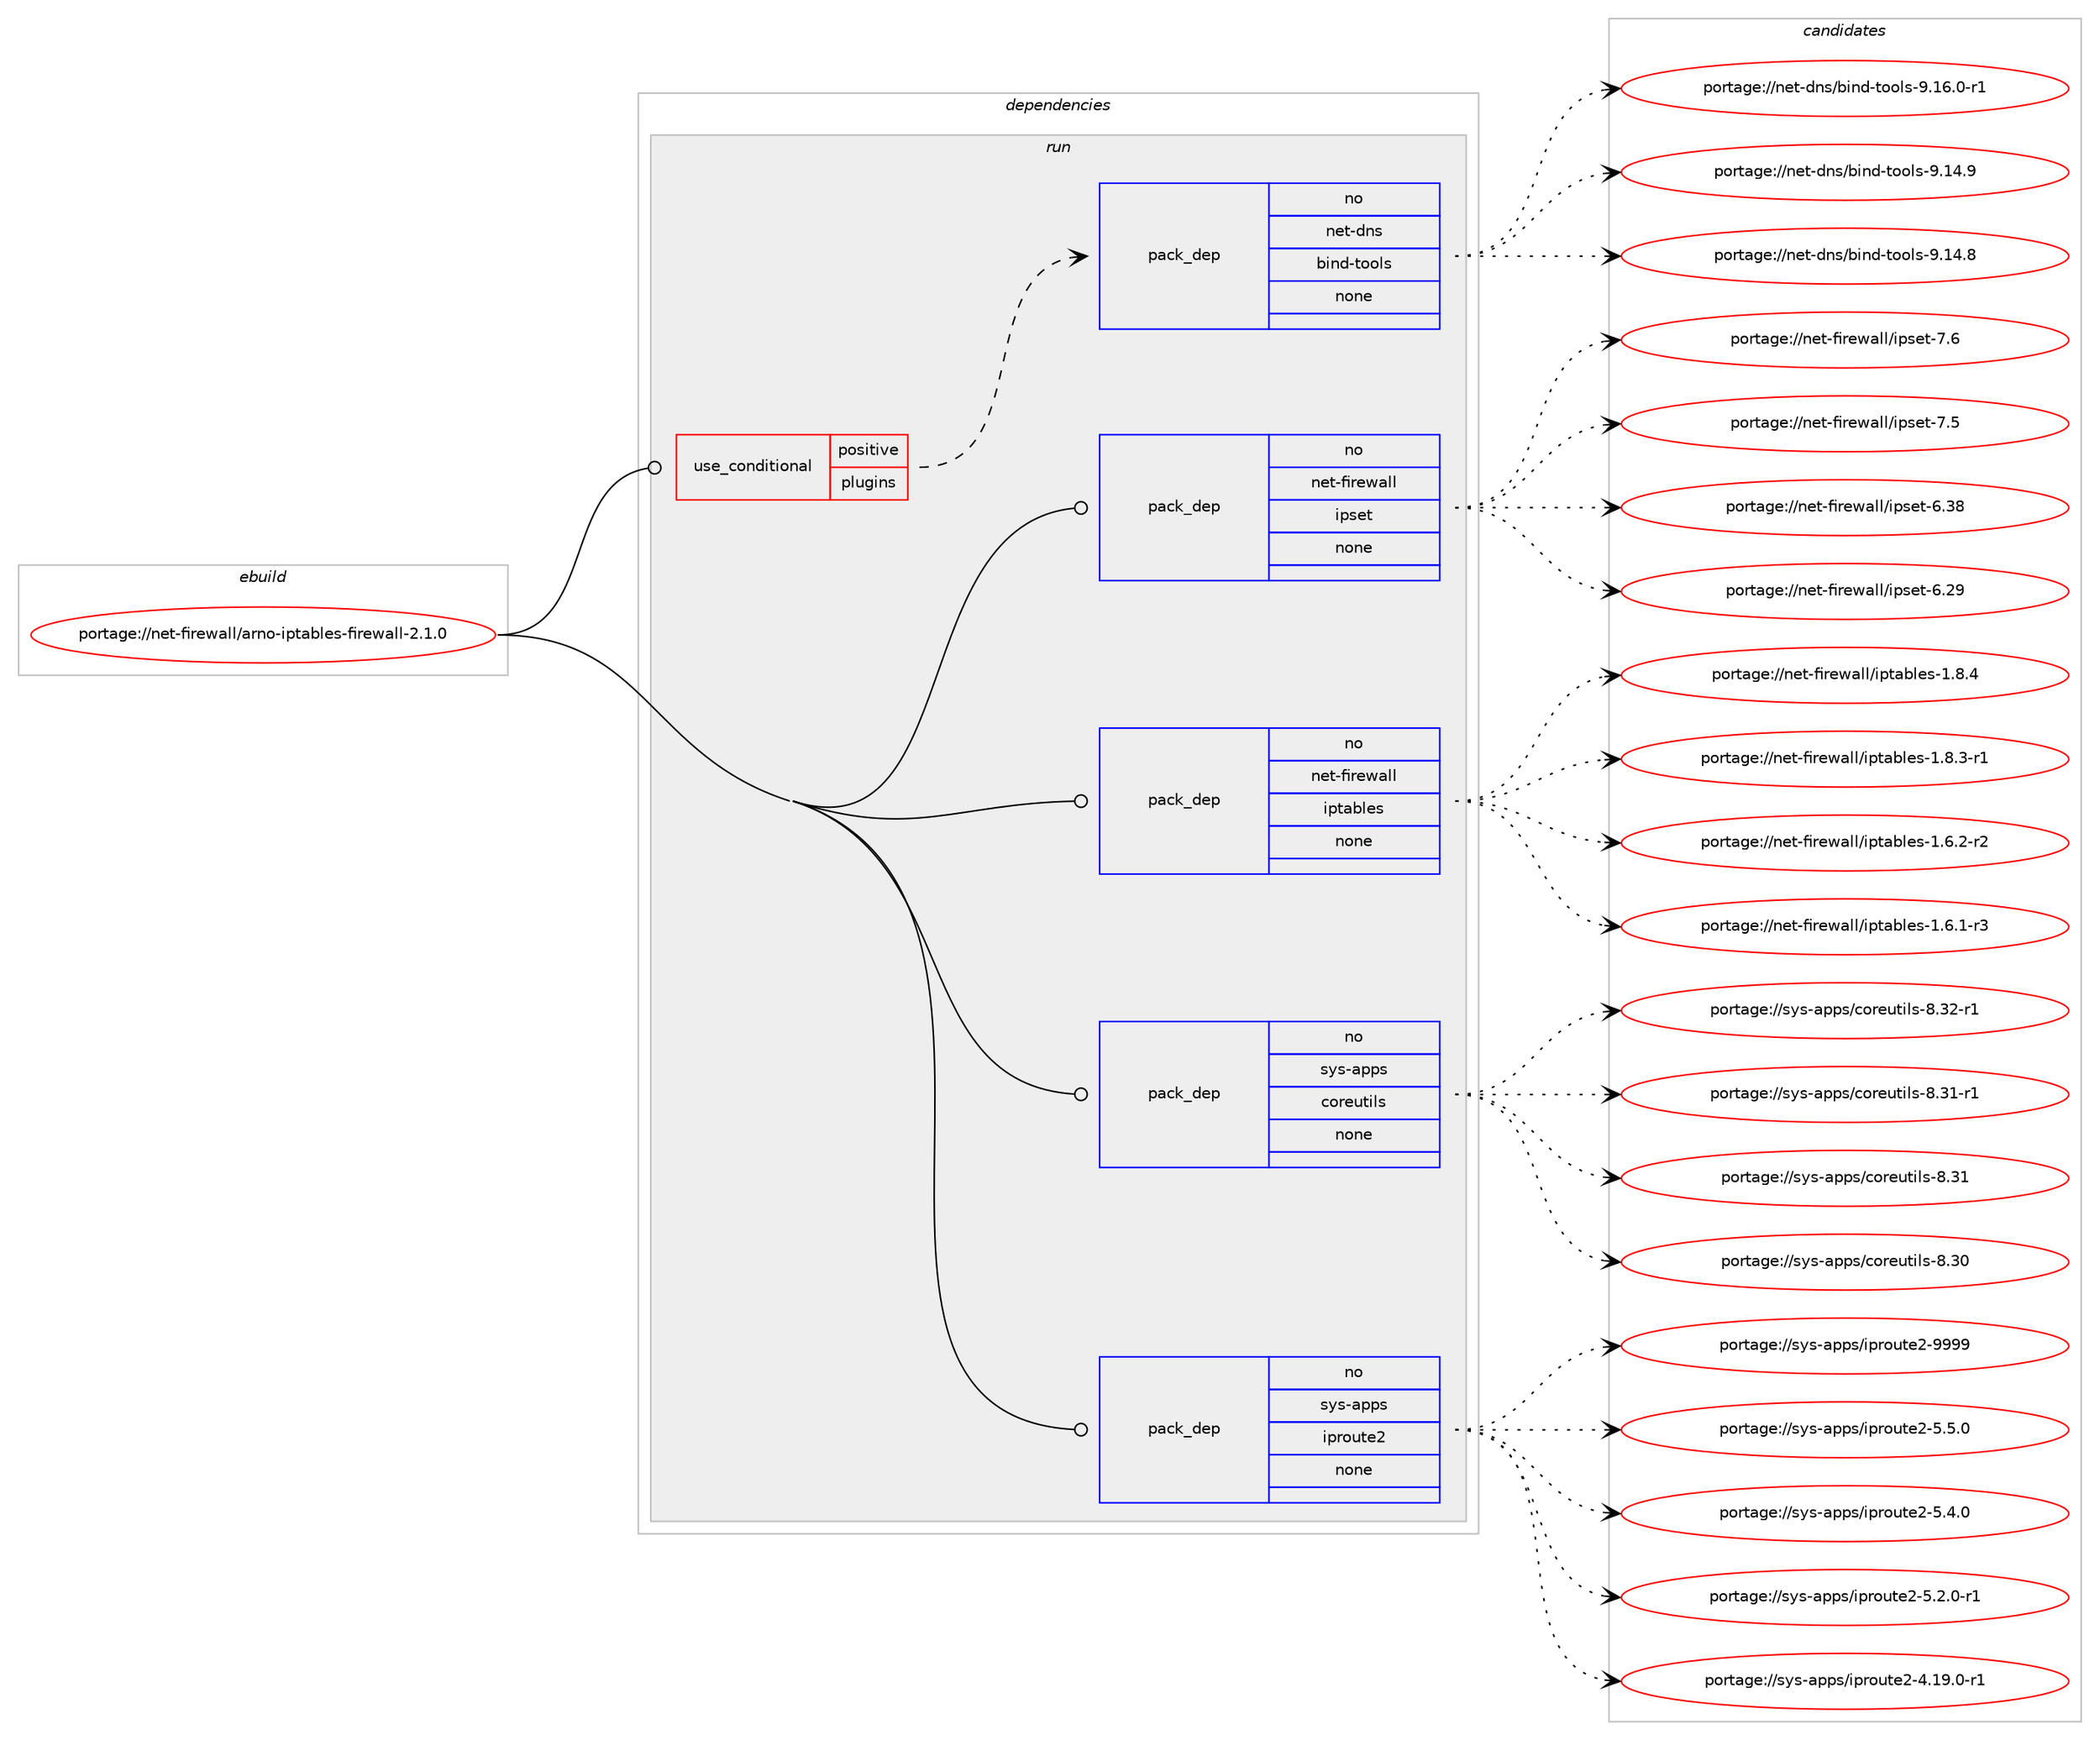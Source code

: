 digraph prolog {

# *************
# Graph options
# *************

newrank=true;
concentrate=true;
compound=true;
graph [rankdir=LR,fontname=Helvetica,fontsize=10,ranksep=1.5];#, ranksep=2.5, nodesep=0.2];
edge  [arrowhead=vee];
node  [fontname=Helvetica,fontsize=10];

# **********
# The ebuild
# **********

subgraph cluster_leftcol {
color=gray;
rank=same;
label=<<i>ebuild</i>>;
id [label="portage://net-firewall/arno-iptables-firewall-2.1.0", color=red, width=4, href="../net-firewall/arno-iptables-firewall-2.1.0.svg"];
}

# ****************
# The dependencies
# ****************

subgraph cluster_midcol {
color=gray;
label=<<i>dependencies</i>>;
subgraph cluster_compile {
fillcolor="#eeeeee";
style=filled;
label=<<i>compile</i>>;
}
subgraph cluster_compileandrun {
fillcolor="#eeeeee";
style=filled;
label=<<i>compile and run</i>>;
}
subgraph cluster_run {
fillcolor="#eeeeee";
style=filled;
label=<<i>run</i>>;
subgraph cond7227 {
dependency39363 [label=<<TABLE BORDER="0" CELLBORDER="1" CELLSPACING="0" CELLPADDING="4"><TR><TD ROWSPAN="3" CELLPADDING="10">use_conditional</TD></TR><TR><TD>positive</TD></TR><TR><TD>plugins</TD></TR></TABLE>>, shape=none, color=red];
subgraph pack31242 {
dependency39364 [label=<<TABLE BORDER="0" CELLBORDER="1" CELLSPACING="0" CELLPADDING="4" WIDTH="220"><TR><TD ROWSPAN="6" CELLPADDING="30">pack_dep</TD></TR><TR><TD WIDTH="110">no</TD></TR><TR><TD>net-dns</TD></TR><TR><TD>bind-tools</TD></TR><TR><TD>none</TD></TR><TR><TD></TD></TR></TABLE>>, shape=none, color=blue];
}
dependency39363:e -> dependency39364:w [weight=20,style="dashed",arrowhead="vee"];
}
id:e -> dependency39363:w [weight=20,style="solid",arrowhead="odot"];
subgraph pack31243 {
dependency39365 [label=<<TABLE BORDER="0" CELLBORDER="1" CELLSPACING="0" CELLPADDING="4" WIDTH="220"><TR><TD ROWSPAN="6" CELLPADDING="30">pack_dep</TD></TR><TR><TD WIDTH="110">no</TD></TR><TR><TD>net-firewall</TD></TR><TR><TD>ipset</TD></TR><TR><TD>none</TD></TR><TR><TD></TD></TR></TABLE>>, shape=none, color=blue];
}
id:e -> dependency39365:w [weight=20,style="solid",arrowhead="odot"];
subgraph pack31244 {
dependency39366 [label=<<TABLE BORDER="0" CELLBORDER="1" CELLSPACING="0" CELLPADDING="4" WIDTH="220"><TR><TD ROWSPAN="6" CELLPADDING="30">pack_dep</TD></TR><TR><TD WIDTH="110">no</TD></TR><TR><TD>net-firewall</TD></TR><TR><TD>iptables</TD></TR><TR><TD>none</TD></TR><TR><TD></TD></TR></TABLE>>, shape=none, color=blue];
}
id:e -> dependency39366:w [weight=20,style="solid",arrowhead="odot"];
subgraph pack31245 {
dependency39367 [label=<<TABLE BORDER="0" CELLBORDER="1" CELLSPACING="0" CELLPADDING="4" WIDTH="220"><TR><TD ROWSPAN="6" CELLPADDING="30">pack_dep</TD></TR><TR><TD WIDTH="110">no</TD></TR><TR><TD>sys-apps</TD></TR><TR><TD>coreutils</TD></TR><TR><TD>none</TD></TR><TR><TD></TD></TR></TABLE>>, shape=none, color=blue];
}
id:e -> dependency39367:w [weight=20,style="solid",arrowhead="odot"];
subgraph pack31246 {
dependency39368 [label=<<TABLE BORDER="0" CELLBORDER="1" CELLSPACING="0" CELLPADDING="4" WIDTH="220"><TR><TD ROWSPAN="6" CELLPADDING="30">pack_dep</TD></TR><TR><TD WIDTH="110">no</TD></TR><TR><TD>sys-apps</TD></TR><TR><TD>iproute2</TD></TR><TR><TD>none</TD></TR><TR><TD></TD></TR></TABLE>>, shape=none, color=blue];
}
id:e -> dependency39368:w [weight=20,style="solid",arrowhead="odot"];
}
}

# **************
# The candidates
# **************

subgraph cluster_choices {
rank=same;
color=gray;
label=<<i>candidates</i>>;

subgraph choice31242 {
color=black;
nodesep=1;
choice11010111645100110115479810511010045116111111108115455746495446484511449 [label="portage://net-dns/bind-tools-9.16.0-r1", color=red, width=4,href="../net-dns/bind-tools-9.16.0-r1.svg"];
choice1101011164510011011547981051101004511611111110811545574649524657 [label="portage://net-dns/bind-tools-9.14.9", color=red, width=4,href="../net-dns/bind-tools-9.14.9.svg"];
choice1101011164510011011547981051101004511611111110811545574649524656 [label="portage://net-dns/bind-tools-9.14.8", color=red, width=4,href="../net-dns/bind-tools-9.14.8.svg"];
dependency39364:e -> choice11010111645100110115479810511010045116111111108115455746495446484511449:w [style=dotted,weight="100"];
dependency39364:e -> choice1101011164510011011547981051101004511611111110811545574649524657:w [style=dotted,weight="100"];
dependency39364:e -> choice1101011164510011011547981051101004511611111110811545574649524656:w [style=dotted,weight="100"];
}
subgraph choice31243 {
color=black;
nodesep=1;
choice11010111645102105114101119971081084710511211510111645554654 [label="portage://net-firewall/ipset-7.6", color=red, width=4,href="../net-firewall/ipset-7.6.svg"];
choice11010111645102105114101119971081084710511211510111645554653 [label="portage://net-firewall/ipset-7.5", color=red, width=4,href="../net-firewall/ipset-7.5.svg"];
choice1101011164510210511410111997108108471051121151011164554465156 [label="portage://net-firewall/ipset-6.38", color=red, width=4,href="../net-firewall/ipset-6.38.svg"];
choice1101011164510210511410111997108108471051121151011164554465057 [label="portage://net-firewall/ipset-6.29", color=red, width=4,href="../net-firewall/ipset-6.29.svg"];
dependency39365:e -> choice11010111645102105114101119971081084710511211510111645554654:w [style=dotted,weight="100"];
dependency39365:e -> choice11010111645102105114101119971081084710511211510111645554653:w [style=dotted,weight="100"];
dependency39365:e -> choice1101011164510210511410111997108108471051121151011164554465156:w [style=dotted,weight="100"];
dependency39365:e -> choice1101011164510210511410111997108108471051121151011164554465057:w [style=dotted,weight="100"];
}
subgraph choice31244 {
color=black;
nodesep=1;
choice1101011164510210511410111997108108471051121169798108101115454946564652 [label="portage://net-firewall/iptables-1.8.4", color=red, width=4,href="../net-firewall/iptables-1.8.4.svg"];
choice11010111645102105114101119971081084710511211697981081011154549465646514511449 [label="portage://net-firewall/iptables-1.8.3-r1", color=red, width=4,href="../net-firewall/iptables-1.8.3-r1.svg"];
choice11010111645102105114101119971081084710511211697981081011154549465446504511450 [label="portage://net-firewall/iptables-1.6.2-r2", color=red, width=4,href="../net-firewall/iptables-1.6.2-r2.svg"];
choice11010111645102105114101119971081084710511211697981081011154549465446494511451 [label="portage://net-firewall/iptables-1.6.1-r3", color=red, width=4,href="../net-firewall/iptables-1.6.1-r3.svg"];
dependency39366:e -> choice1101011164510210511410111997108108471051121169798108101115454946564652:w [style=dotted,weight="100"];
dependency39366:e -> choice11010111645102105114101119971081084710511211697981081011154549465646514511449:w [style=dotted,weight="100"];
dependency39366:e -> choice11010111645102105114101119971081084710511211697981081011154549465446504511450:w [style=dotted,weight="100"];
dependency39366:e -> choice11010111645102105114101119971081084710511211697981081011154549465446494511451:w [style=dotted,weight="100"];
}
subgraph choice31245 {
color=black;
nodesep=1;
choice1151211154597112112115479911111410111711610510811545564651504511449 [label="portage://sys-apps/coreutils-8.32-r1", color=red, width=4,href="../sys-apps/coreutils-8.32-r1.svg"];
choice1151211154597112112115479911111410111711610510811545564651494511449 [label="portage://sys-apps/coreutils-8.31-r1", color=red, width=4,href="../sys-apps/coreutils-8.31-r1.svg"];
choice115121115459711211211547991111141011171161051081154556465149 [label="portage://sys-apps/coreutils-8.31", color=red, width=4,href="../sys-apps/coreutils-8.31.svg"];
choice115121115459711211211547991111141011171161051081154556465148 [label="portage://sys-apps/coreutils-8.30", color=red, width=4,href="../sys-apps/coreutils-8.30.svg"];
dependency39367:e -> choice1151211154597112112115479911111410111711610510811545564651504511449:w [style=dotted,weight="100"];
dependency39367:e -> choice1151211154597112112115479911111410111711610510811545564651494511449:w [style=dotted,weight="100"];
dependency39367:e -> choice115121115459711211211547991111141011171161051081154556465149:w [style=dotted,weight="100"];
dependency39367:e -> choice115121115459711211211547991111141011171161051081154556465148:w [style=dotted,weight="100"];
}
subgraph choice31246 {
color=black;
nodesep=1;
choice115121115459711211211547105112114111117116101504557575757 [label="portage://sys-apps/iproute2-9999", color=red, width=4,href="../sys-apps/iproute2-9999.svg"];
choice11512111545971121121154710511211411111711610150455346534648 [label="portage://sys-apps/iproute2-5.5.0", color=red, width=4,href="../sys-apps/iproute2-5.5.0.svg"];
choice11512111545971121121154710511211411111711610150455346524648 [label="portage://sys-apps/iproute2-5.4.0", color=red, width=4,href="../sys-apps/iproute2-5.4.0.svg"];
choice115121115459711211211547105112114111117116101504553465046484511449 [label="portage://sys-apps/iproute2-5.2.0-r1", color=red, width=4,href="../sys-apps/iproute2-5.2.0-r1.svg"];
choice11512111545971121121154710511211411111711610150455246495746484511449 [label="portage://sys-apps/iproute2-4.19.0-r1", color=red, width=4,href="../sys-apps/iproute2-4.19.0-r1.svg"];
dependency39368:e -> choice115121115459711211211547105112114111117116101504557575757:w [style=dotted,weight="100"];
dependency39368:e -> choice11512111545971121121154710511211411111711610150455346534648:w [style=dotted,weight="100"];
dependency39368:e -> choice11512111545971121121154710511211411111711610150455346524648:w [style=dotted,weight="100"];
dependency39368:e -> choice115121115459711211211547105112114111117116101504553465046484511449:w [style=dotted,weight="100"];
dependency39368:e -> choice11512111545971121121154710511211411111711610150455246495746484511449:w [style=dotted,weight="100"];
}
}

}
